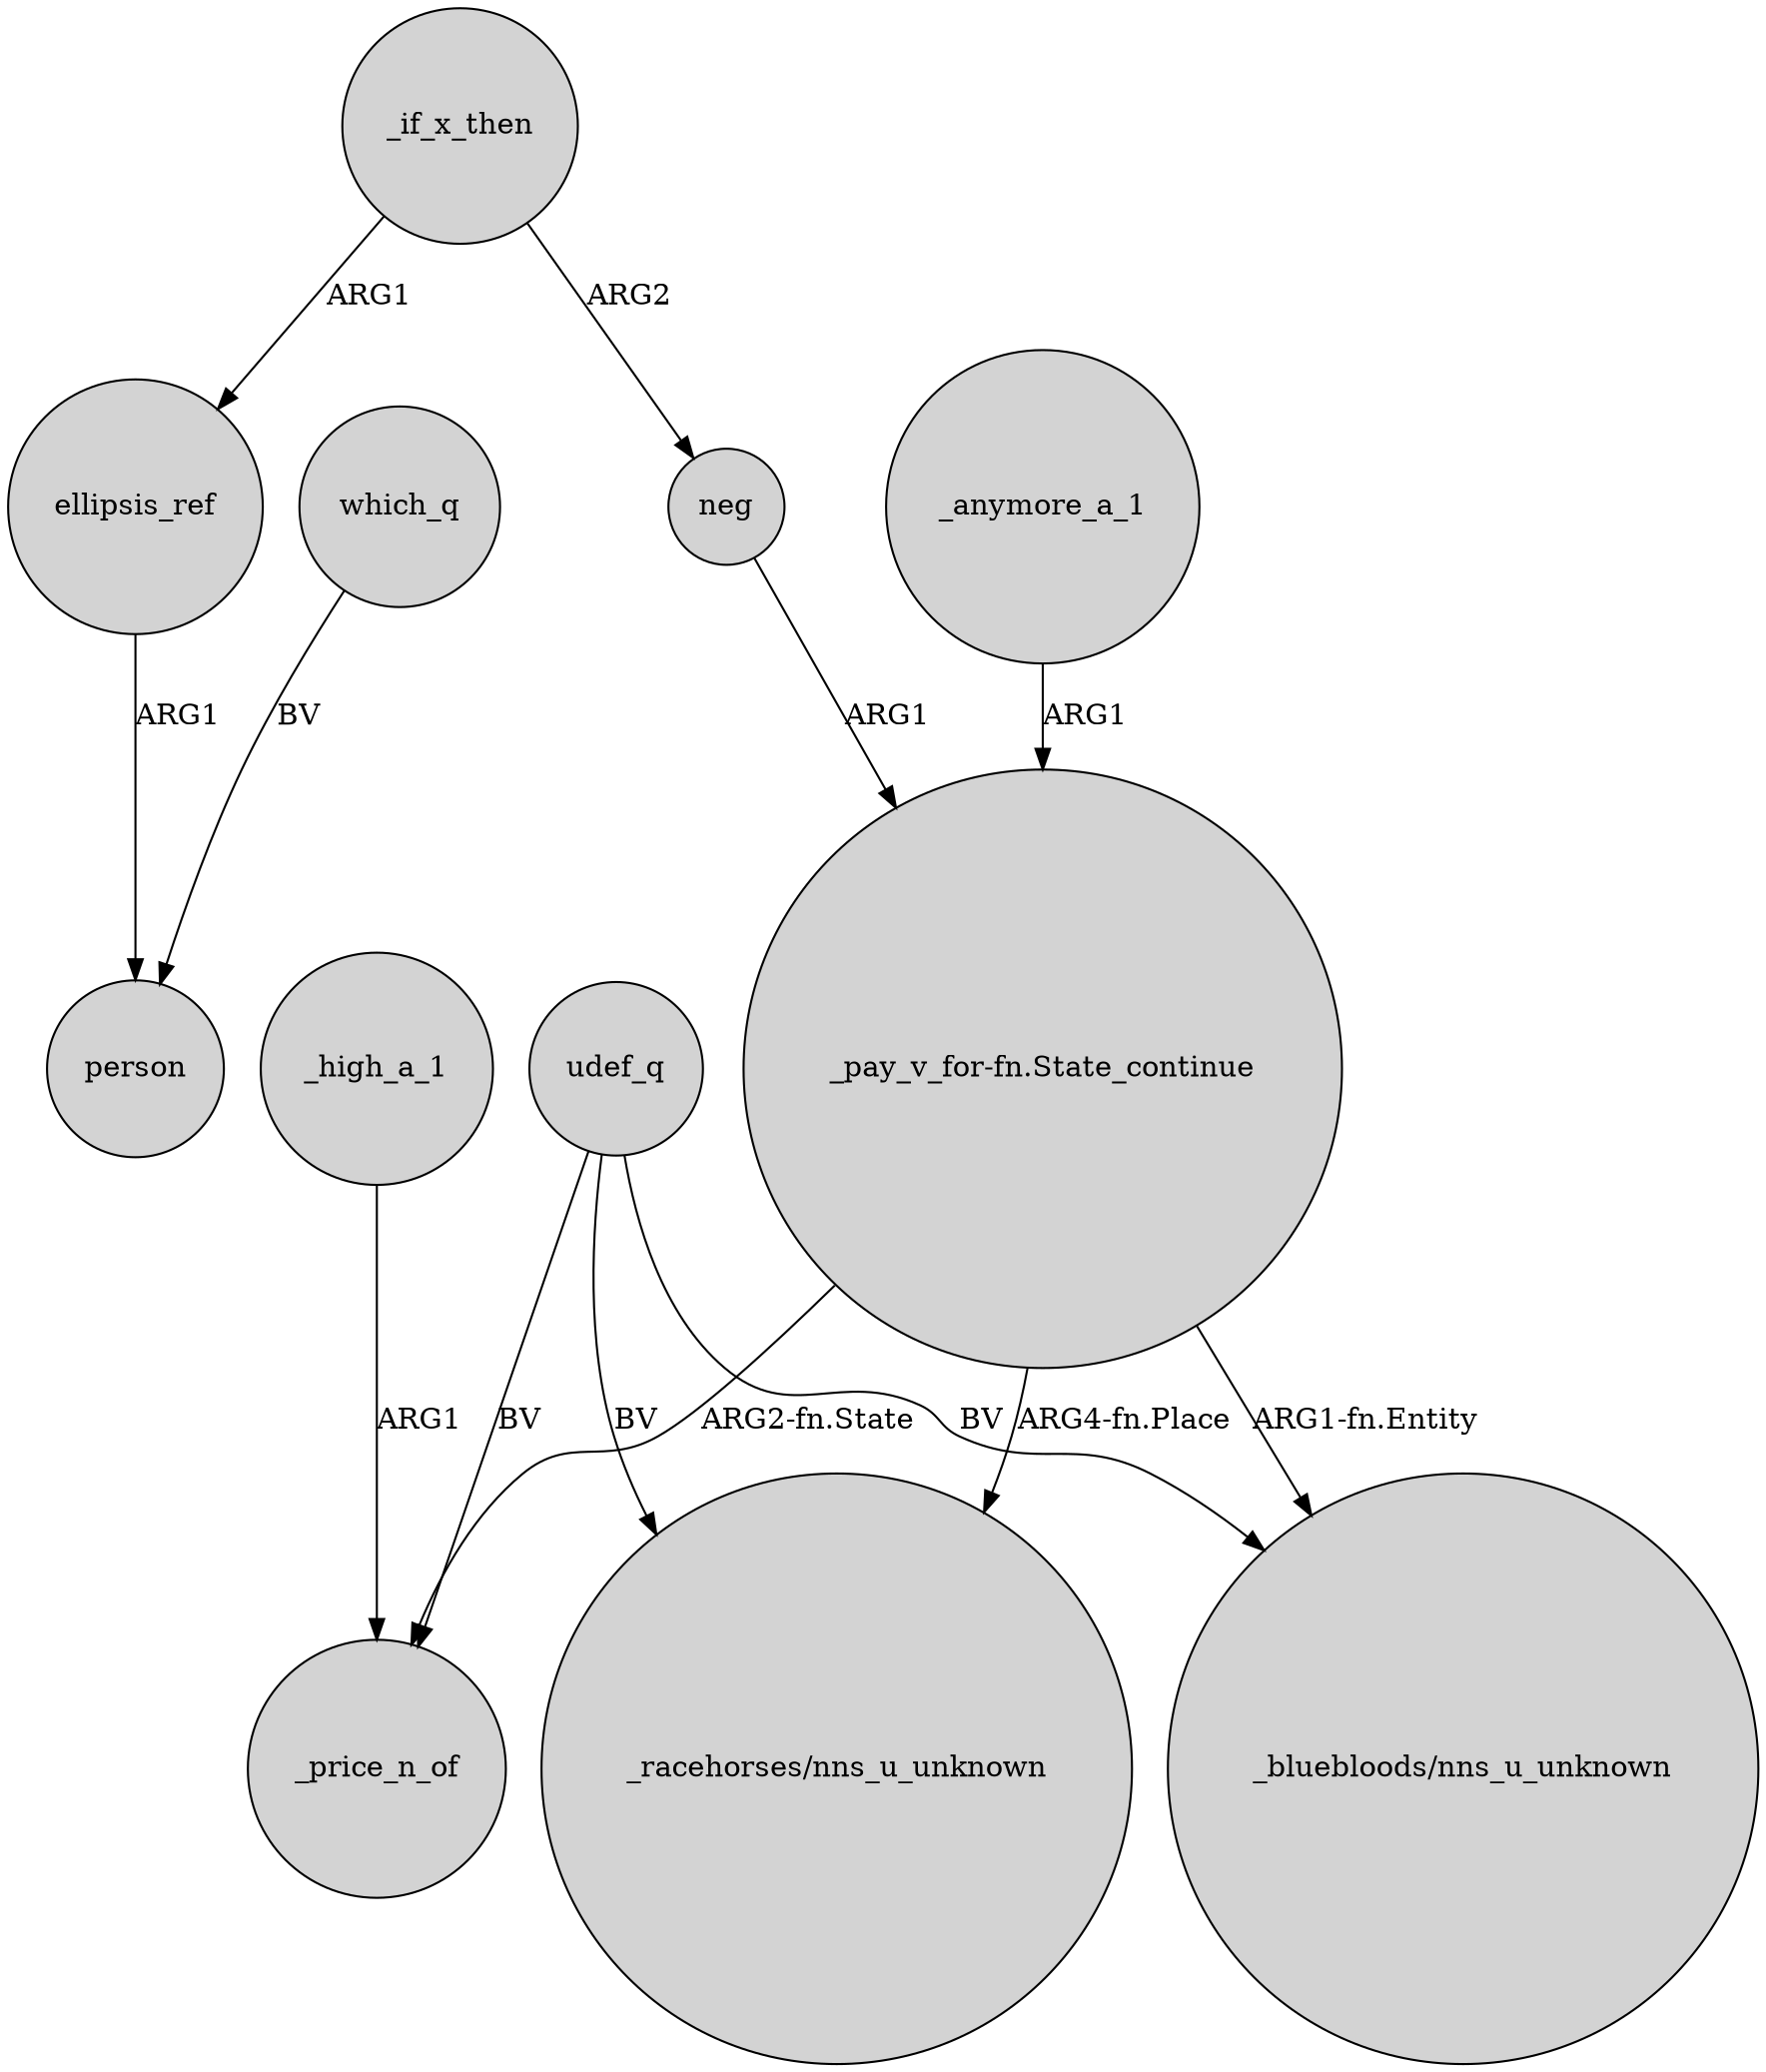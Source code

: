 digraph {
	node [shape=circle style=filled]
	_if_x_then -> ellipsis_ref [label=ARG1]
	_if_x_then -> neg [label=ARG2]
	"_pay_v_for-fn.State_continue" -> _price_n_of [label="ARG2-fn.State"]
	udef_q -> "_racehorses/nns_u_unknown" [label=BV]
	which_q -> person [label=BV]
	neg -> "_pay_v_for-fn.State_continue" [label=ARG1]
	ellipsis_ref -> person [label=ARG1]
	_high_a_1 -> _price_n_of [label=ARG1]
	"_pay_v_for-fn.State_continue" -> "_racehorses/nns_u_unknown" [label="ARG4-fn.Place"]
	_anymore_a_1 -> "_pay_v_for-fn.State_continue" [label=ARG1]
	udef_q -> _price_n_of [label=BV]
	"_pay_v_for-fn.State_continue" -> "_bluebloods/nns_u_unknown" [label="ARG1-fn.Entity"]
	udef_q -> "_bluebloods/nns_u_unknown" [label=BV]
}
